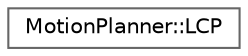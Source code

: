 digraph "Graphical Class Hierarchy"
{
 // LATEX_PDF_SIZE
  bgcolor="transparent";
  edge [fontname=Helvetica,fontsize=10,labelfontname=Helvetica,labelfontsize=10];
  node [fontname=Helvetica,fontsize=10,shape=box,height=0.2,width=0.4];
  rankdir="LR";
  Node0 [label="MotionPlanner::LCP",height=0.2,width=0.4,color="grey40", fillcolor="white", style="filled",URL="$struct_motion_planner_1_1_l_c_p.html",tooltip=" "];
}
